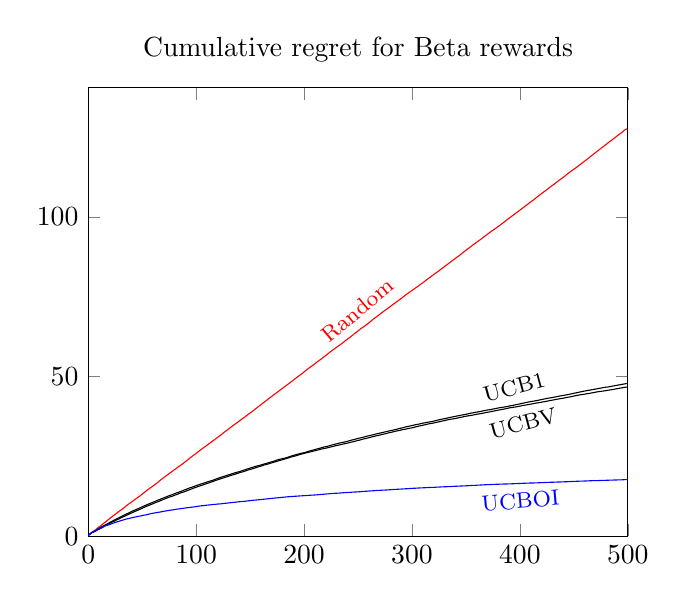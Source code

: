 %beta
	\begin{tikzpicture}
	\begin{axis}[
		title={Cumulative regret for Beta rewards},
		%xlabel={Total number of pulls},
		xmin=0, xmax=500,
		ymin=0, %ymax=20,
	%	ymajorgrids=true,
		grid style=dashed
	]
	\addplot[red] coordinates {
(0,0.28)(1,0.558)(2,0.797)(3,1.06)(4,1.325)(5,1.571)(6,1.805)(7,2.058)(8,2.342)(9,2.651)(10,2.87)(11,3.116)(12,3.384)(13,3.628)(14,3.932)(15,4.216)(16,4.464)(17,4.719)(18,5.01)(19,5.29)(20,5.551)(21,5.828)(22,6.075)(23,6.336)(24,6.593)(25,6.846)(26,7.12)(27,7.387)(28,7.637)(29,7.906)(30,8.141)(31,8.357)(32,8.618)(33,8.849)(34,9.137)(35,9.435)(36,9.709)(37,9.958)(38,10.199)(39,10.418)(40,10.662)(41,10.943)(42,11.189)(43,11.439)(44,11.685)(45,11.91)(46,12.163)(47,12.393)(48,12.621)(49,12.9)(50,13.157)(51,13.451)(52,13.696)(53,13.98)(54,14.227)(55,14.511)(56,14.748)(57,15.004)(58,15.245)(59,15.496)(60,15.719)(61,15.967)(62,16.226)(63,16.493)(64,16.726)(65,17.001)(66,17.296)(67,17.582)(68,17.858)(69,18.082)(70,18.37)(71,18.64)(72,18.875)(73,19.107)(74,19.347)(75,19.609)(76,19.855)(77,20.098)(78,20.351)(79,20.609)(80,20.849)(81,21.079)(82,21.352)(83,21.61)(84,21.836)(85,22.075)(86,22.312)(87,22.555)(88,22.804)(89,23.081)(90,23.349)(91,23.603)(92,23.881)(93,24.136)(94,24.429)(95,24.685)(96,24.949)(97,25.197)(98,25.465)(99,25.695)(100,25.962)(101,26.207)(102,26.475)(103,26.76)(104,27.029)(105,27.266)(106,27.508)(107,27.749)(108,27.99)(109,28.216)(110,28.462)(111,28.742)(112,29.001)(113,29.217)(114,29.485)(115,29.737)(116,30.005)(117,30.202)(118,30.471)(119,30.751)(120,31.006)(121,31.244)(122,31.501)(123,31.747)(124,32.015)(125,32.283)(126,32.557)(127,32.785)(128,33.067)(129,33.313)(130,33.599)(131,33.832)(132,34.099)(133,34.354)(134,34.632)(135,34.85)(136,35.09)(137,35.343)(138,35.581)(139,35.822)(140,36.084)(141,36.334)(142,36.588)(143,36.851)(144,37.063)(145,37.308)(146,37.587)(147,37.858)(148,38.113)(149,38.36)(150,38.604)(151,38.83)(152,39.09)(153,39.354)(154,39.62)(155,39.888)(156,40.151)(157,40.427)(158,40.678)(159,40.956)(160,41.215)(161,41.491)(162,41.72)(163,41.98)(164,42.244)(165,42.495)(166,42.753)(167,43.035)(168,43.276)(169,43.549)(170,43.804)(171,44.058)(172,44.301)(173,44.559)(174,44.815)(175,45.085)(176,45.315)(177,45.583)(178,45.859)(179,46.081)(180,46.331)(181,46.583)(182,46.842)(183,47.107)(184,47.344)(185,47.591)(186,47.846)(187,48.068)(188,48.369)(189,48.616)(190,48.886)(191,49.142)(192,49.397)(193,49.661)(194,49.929)(195,50.179)(196,50.418)(197,50.681)(198,50.922)(199,51.204)(200,51.465)(201,51.753)(202,52.009)(203,52.291)(204,52.533)(205,52.805)(206,53.054)(207,53.295)(208,53.529)(209,53.773)(210,54.023)(211,54.303)(212,54.562)(213,54.814)(214,55.068)(215,55.322)(216,55.548)(217,55.834)(218,56.07)(219,56.357)(220,56.595)(221,56.871)(222,57.14)(223,57.416)(224,57.688)(225,57.92)(226,58.192)(227,58.453)(228,58.673)(229,58.927)(230,59.181)(231,59.424)(232,59.659)(233,59.869)(234,60.116)(235,60.375)(236,60.631)(237,60.907)(238,61.185)(239,61.441)(240,61.682)(241,61.949)(242,62.182)(243,62.437)(244,62.729)(245,62.99)(246,63.294)(247,63.529)(248,63.803)(249,64.034)(250,64.301)(251,64.573)(252,64.856)(253,65.14)(254,65.333)(255,65.565)(256,65.807)(257,66.054)(258,66.292)(259,66.563)(260,66.828)(261,67.108)(262,67.386)(263,67.692)(264,67.975)(265,68.237)(266,68.459)(267,68.717)(268,68.98)(269,69.234)(270,69.5)(271,69.771)(272,70.019)(273,70.266)(274,70.521)(275,70.773)(276,70.995)(277,71.231)(278,71.495)(279,71.739)(280,71.996)(281,72.256)(282,72.517)(283,72.754)(284,72.996)(285,73.275)(286,73.493)(287,73.728)(288,73.987)(289,74.254)(290,74.501)(291,74.751)(292,75.024)(293,75.284)(294,75.568)(295,75.817)(296,76.049)(297,76.295)(298,76.5)(299,76.755)(300,76.986)(301,77.207)(302,77.471)(303,77.713)(304,77.938)(305,78.191)(306,78.417)(307,78.668)(308,78.927)(309,79.18)(310,79.416)(311,79.669)(312,79.937)(313,80.206)(314,80.453)(315,80.692)(316,80.941)(317,81.198)(318,81.455)(319,81.693)(320,81.938)(321,82.204)(322,82.447)(323,82.671)(324,82.915)(325,83.151)(326,83.43)(327,83.689)(328,83.945)(329,84.175)(330,84.454)(331,84.717)(332,84.972)(333,85.22)(334,85.476)(335,85.745)(336,86.01)(337,86.253)(338,86.499)(339,86.752)(340,87.011)(341,87.253)(342,87.515)(343,87.74)(344,87.975)(345,88.248)(346,88.529)(347,88.818)(348,89.072)(349,89.324)(350,89.582)(351,89.855)(352,90.118)(353,90.354)(354,90.613)(355,90.876)(356,91.169)(357,91.409)(358,91.616)(359,91.88)(360,92.112)(361,92.378)(362,92.64)(363,92.855)(364,93.082)(365,93.359)(366,93.618)(367,93.88)(368,94.143)(369,94.381)(370,94.633)(371,94.891)(372,95.142)(373,95.405)(374,95.635)(375,95.85)(376,96.105)(377,96.346)(378,96.579)(379,96.8)(380,97.052)(381,97.311)(382,97.556)(383,97.828)(384,98.079)(385,98.328)(386,98.591)(387,98.859)(388,99.126)(389,99.402)(390,99.644)(391,99.904)(392,100.132)(393,100.415)(394,100.661)(395,100.9)(396,101.158)(397,101.399)(398,101.677)(399,101.92)(400,102.164)(401,102.437)(402,102.696)(403,102.939)(404,103.174)(405,103.447)(406,103.731)(407,103.968)(408,104.215)(409,104.486)(410,104.749)(411,104.991)(412,105.225)(413,105.462)(414,105.755)(415,106.032)(416,106.304)(417,106.547)(418,106.826)(419,107.086)(420,107.333)(421,107.607)(422,107.861)(423,108.104)(424,108.342)(425,108.575)(426,108.856)(427,109.14)(428,109.392)(429,109.645)(430,109.875)(431,110.137)(432,110.372)(433,110.645)(434,110.918)(435,111.163)(436,111.423)(437,111.678)(438,111.918)(439,112.139)(440,112.394)(441,112.667)(442,112.923)(443,113.212)(444,113.49)(445,113.769)(446,114.01)(447,114.288)(448,114.504)(449,114.749)(450,114.991)(451,115.241)(452,115.476)(453,115.737)(454,115.977)(455,116.239)(456,116.494)(457,116.773)(458,117.009)(459,117.283)(460,117.528)(461,117.793)(462,118.047)(463,118.295)(464,118.571)(465,118.857)(466,119.14)(467,119.386)(468,119.65)(469,119.925)(470,120.179)(471,120.447)(472,120.712)(473,120.992)(474,121.247)(475,121.476)(476,121.756)(477,122.031)(478,122.28)(479,122.552)(480,122.806)(481,123.091)(482,123.336)(483,123.6)(484,123.837)(485,124.098)(486,124.348)(487,124.619)(488,124.868)(489,125.116)(490,125.401)(491,125.66)(492,125.915)(493,126.145)(494,126.412)(495,126.665)(496,126.961)(497,127.242)(498,127.458)(499,127.706)
		}node[pos=0.52](endofplotsquare){} ;
		\node [red,above,rotate=40] at (endofplotsquare) {\footnotesize Random};
	\addplot[black] coordinates {
(0,0.227)(1,0.485)(2,0.743)(3,1.023)(4,1.279)(5,1.339)(6,1.532)(7,1.75)(8,2.029)(9,2.276)(10,2.491)(11,2.695)(12,2.862)(13,3.017)(14,3.21)(15,3.394)(16,3.566)(17,3.738)(18,3.96)(19,4.123)(20,4.302)(21,4.478)(22,4.644)(23,4.85)(24,5.027)(25,5.216)(26,5.388)(27,5.552)(28,5.726)(29,5.883)(30,6.051)(31,6.226)(32,6.4)(33,6.559)(34,6.718)(35,6.884)(36,7.052)(37,7.175)(38,7.362)(39,7.542)(40,7.69)(41,7.879)(42,8.029)(43,8.155)(44,8.3)(45,8.447)(46,8.566)(47,8.724)(48,8.887)(49,9.056)(50,9.197)(51,9.359)(52,9.499)(53,9.621)(54,9.789)(55,9.956)(56,10.083)(57,10.224)(58,10.364)(59,10.495)(60,10.643)(61,10.765)(62,10.922)(63,11.066)(64,11.208)(65,11.351)(66,11.48)(67,11.603)(68,11.752)(69,11.861)(70,12.004)(71,12.171)(72,12.277)(73,12.418)(74,12.56)(75,12.682)(76,12.815)(77,12.914)(78,13.026)(79,13.195)(80,13.335)(81,13.455)(82,13.579)(83,13.699)(84,13.796)(85,13.937)(86,14.057)(87,14.176)(88,14.345)(89,14.475)(90,14.598)(91,14.718)(92,14.854)(93,14.977)(94,15.147)(95,15.221)(96,15.336)(97,15.479)(98,15.589)(99,15.707)(100,15.86)(101,15.95)(102,16.069)(103,16.18)(104,16.322)(105,16.405)(106,16.52)(107,16.63)(108,16.732)(109,16.842)(110,16.969)(111,17.083)(112,17.191)(113,17.284)(114,17.391)(115,17.49)(116,17.577)(117,17.73)(118,17.839)(119,17.984)(120,18.12)(121,18.222)(122,18.326)(123,18.444)(124,18.561)(125,18.694)(126,18.801)(127,18.891)(128,18.995)(129,19.107)(130,19.233)(131,19.323)(132,19.42)(133,19.541)(134,19.65)(135,19.755)(136,19.859)(137,19.949)(138,20.047)(139,20.149)(140,20.23)(141,20.326)(142,20.448)(143,20.574)(144,20.688)(145,20.787)(146,20.899)(147,21.027)(148,21.124)(149,21.209)(150,21.34)(151,21.449)(152,21.565)(153,21.638)(154,21.757)(155,21.871)(156,21.96)(157,22.051)(158,22.132)(159,22.213)(160,22.316)(161,22.412)(162,22.52)(163,22.624)(164,22.715)(165,22.795)(166,22.918)(167,23.016)(168,23.115)(169,23.214)(170,23.315)(171,23.402)(172,23.499)(173,23.608)(174,23.763)(175,23.866)(176,23.96)(177,24.067)(178,24.121)(179,24.207)(180,24.298)(181,24.366)(182,24.438)(183,24.52)(184,24.626)(185,24.75)(186,24.855)(187,24.999)(188,25.093)(189,25.198)(190,25.3)(191,25.398)(192,25.499)(193,25.595)(194,25.687)(195,25.774)(196,25.872)(197,25.945)(198,26.018)(199,26.078)(200,26.156)(201,26.253)(202,26.368)(203,26.48)(204,26.576)(205,26.686)(206,26.788)(207,26.873)(208,26.966)(209,27.037)(210,27.122)(211,27.24)(212,27.347)(213,27.413)(214,27.516)(215,27.595)(216,27.7)(217,27.791)(218,27.916)(219,27.98)(220,28.043)(221,28.12)(222,28.205)(223,28.279)(224,28.392)(225,28.499)(226,28.591)(227,28.672)(228,28.787)(229,28.867)(230,28.933)(231,29.013)(232,29.111)(233,29.18)(234,29.271)(235,29.341)(236,29.41)(237,29.484)(238,29.554)(239,29.627)(240,29.71)(241,29.816)(242,29.912)(243,29.999)(244,30.116)(245,30.185)(246,30.27)(247,30.359)(248,30.437)(249,30.541)(250,30.625)(251,30.718)(252,30.791)(253,30.862)(254,30.95)(255,31.022)(256,31.129)(257,31.228)(258,31.327)(259,31.405)(260,31.458)(261,31.544)(262,31.62)(263,31.704)(264,31.777)(265,31.858)(266,31.95)(267,32.048)(268,32.118)(269,32.196)(270,32.289)(271,32.37)(272,32.425)(273,32.507)(274,32.588)(275,32.677)(276,32.766)(277,32.826)(278,32.921)(279,33.005)(280,33.08)(281,33.138)(282,33.217)(283,33.29)(284,33.36)(285,33.444)(286,33.53)(287,33.629)(288,33.724)(289,33.801)(290,33.869)(291,33.925)(292,34.027)(293,34.137)(294,34.211)(295,34.306)(296,34.374)(297,34.435)(298,34.518)(299,34.594)(300,34.675)(301,34.752)(302,34.833)(303,34.902)(304,34.974)(305,35.038)(306,35.1)(307,35.165)(308,35.262)(309,35.353)(310,35.408)(311,35.475)(312,35.524)(313,35.593)(314,35.671)(315,35.733)(316,35.78)(317,35.835)(318,35.892)(319,35.966)(320,36.052)(321,36.132)(322,36.217)(323,36.31)(324,36.395)(325,36.464)(326,36.546)(327,36.612)(328,36.687)(329,36.757)(330,36.823)(331,36.897)(332,36.976)(333,37.046)(334,37.119)(335,37.19)(336,37.271)(337,37.337)(338,37.415)(339,37.473)(340,37.537)(341,37.616)(342,37.686)(343,37.745)(344,37.803)(345,37.879)(346,37.957)(347,38.003)(348,38.052)(349,38.136)(350,38.187)(351,38.272)(352,38.347)(353,38.434)(354,38.506)(355,38.581)(356,38.623)(357,38.683)(358,38.758)(359,38.833)(360,38.88)(361,38.926)(362,39.002)(363,39.066)(364,39.133)(365,39.208)(366,39.27)(367,39.347)(368,39.404)(369,39.486)(370,39.548)(371,39.586)(372,39.635)(373,39.688)(374,39.749)(375,39.838)(376,39.897)(377,39.963)(378,40.03)(379,40.109)(380,40.183)(381,40.246)(382,40.302)(383,40.34)(384,40.389)(385,40.459)(386,40.512)(387,40.576)(388,40.627)(389,40.694)(390,40.77)(391,40.831)(392,40.923)(393,40.97)(394,41.026)(395,41.105)(396,41.187)(397,41.246)(398,41.326)(399,41.374)(400,41.459)(401,41.545)(402,41.623)(403,41.68)(404,41.755)(405,41.85)(406,41.93)(407,41.984)(408,42.051)(409,42.109)(410,42.168)(411,42.239)(412,42.295)(413,42.338)(414,42.392)(415,42.466)(416,42.527)(417,42.596)(418,42.68)(419,42.749)(420,42.819)(421,42.891)(422,42.954)(423,43.027)(424,43.103)(425,43.166)(426,43.219)(427,43.28)(428,43.335)(429,43.39)(430,43.451)(431,43.517)(432,43.578)(433,43.649)(434,43.73)(435,43.772)(436,43.855)(437,43.932)(438,43.986)(439,44.044)(440,44.101)(441,44.158)(442,44.207)(443,44.275)(444,44.35)(445,44.42)(446,44.473)(447,44.549)(448,44.626)(449,44.687)(450,44.783)(451,44.855)(452,44.917)(453,44.983)(454,45.053)(455,45.142)(456,45.212)(457,45.276)(458,45.329)(459,45.429)(460,45.479)(461,45.55)(462,45.612)(463,45.675)(464,45.725)(465,45.778)(466,45.849)(467,45.92)(468,45.98)(469,46.042)(470,46.103)(471,46.168)(472,46.217)(473,46.289)(474,46.348)(475,46.404)(476,46.486)(477,46.566)(478,46.61)(479,46.658)(480,46.702)(481,46.734)(482,46.779)(483,46.845)(484,46.901)(485,46.973)(486,47.049)(487,47.095)(488,47.161)(489,47.241)(490,47.291)(491,47.355)(492,47.42)(493,47.474)(494,47.538)(495,47.593)(496,47.668)(497,47.719)(498,47.772)(499,47.835)
		}node[pos=0.8](endofplotsquare){} ;
		\node [black,above,rotate=15] at (endofplotsquare) {\footnotesize UCB1};
	\addplot[black] coordinates {
(0,0.243)(1,0.492)(2,0.748)(3,1.033)(4,1.303)(5,1.388)(6,1.537)(7,1.704)(8,1.829)(9,2.046)(10,2.187)(11,2.352)(12,2.535)(13,2.718)(14,2.924)(15,3.14)(16,3.357)(17,3.507)(18,3.697)(19,3.882)(20,4.045)(21,4.235)(22,4.402)(23,4.539)(24,4.688)(25,4.864)(26,5.044)(27,5.21)(28,5.33)(29,5.499)(30,5.695)(31,5.84)(32,6.005)(33,6.192)(34,6.317)(35,6.464)(36,6.629)(37,6.78)(38,6.924)(39,7.087)(40,7.258)(41,7.398)(42,7.555)(43,7.715)(44,7.861)(45,8.007)(46,8.133)(47,8.292)(48,8.437)(49,8.613)(50,8.767)(51,8.922)(52,9.071)(53,9.211)(54,9.365)(55,9.486)(56,9.621)(57,9.77)(58,9.895)(59,10.03)(60,10.175)(61,10.335)(62,10.473)(63,10.604)(64,10.726)(65,10.861)(66,11.001)(67,11.142)(68,11.276)(69,11.407)(70,11.555)(71,11.687)(72,11.822)(73,11.978)(74,12.093)(75,12.222)(76,12.334)(77,12.441)(78,12.547)(79,12.679)(80,12.813)(81,12.927)(82,13.076)(83,13.185)(84,13.323)(85,13.489)(86,13.622)(87,13.714)(88,13.817)(89,13.922)(90,14.051)(91,14.193)(92,14.312)(93,14.442)(94,14.579)(95,14.707)(96,14.833)(97,14.973)(98,15.105)(99,15.229)(100,15.335)(101,15.465)(102,15.597)(103,15.709)(104,15.819)(105,15.934)(106,16.043)(107,16.149)(108,16.266)(109,16.401)(110,16.512)(111,16.613)(112,16.733)(113,16.849)(114,16.977)(115,17.075)(116,17.198)(117,17.333)(118,17.458)(119,17.577)(120,17.68)(121,17.788)(122,17.913)(123,18.024)(124,18.13)(125,18.238)(126,18.352)(127,18.468)(128,18.569)(129,18.679)(130,18.775)(131,18.907)(132,19.024)(133,19.118)(134,19.204)(135,19.302)(136,19.405)(137,19.552)(138,19.627)(139,19.746)(140,19.87)(141,19.992)(142,20.069)(143,20.164)(144,20.271)(145,20.376)(146,20.478)(147,20.605)(148,20.715)(149,20.828)(150,20.927)(151,21.008)(152,21.128)(153,21.205)(154,21.318)(155,21.447)(156,21.563)(157,21.663)(158,21.776)(159,21.871)(160,21.962)(161,22.06)(162,22.197)(163,22.302)(164,22.4)(165,22.487)(166,22.573)(167,22.662)(168,22.763)(169,22.869)(170,22.958)(171,23.066)(172,23.184)(173,23.278)(174,23.368)(175,23.47)(176,23.604)(177,23.679)(178,23.777)(179,23.887)(180,23.965)(181,24.062)(182,24.17)(183,24.29)(184,24.39)(185,24.486)(186,24.587)(187,24.697)(188,24.815)(189,24.917)(190,24.974)(191,25.076)(192,25.162)(193,25.254)(194,25.364)(195,25.474)(196,25.584)(197,25.681)(198,25.763)(199,25.852)(200,25.94)(201,26.027)(202,26.126)(203,26.193)(204,26.27)(205,26.345)(206,26.439)(207,26.526)(208,26.614)(209,26.684)(210,26.773)(211,26.871)(212,26.961)(213,27.022)(214,27.125)(215,27.215)(216,27.304)(217,27.366)(218,27.429)(219,27.504)(220,27.559)(221,27.643)(222,27.733)(223,27.82)(224,27.901)(225,27.989)(226,28.043)(227,28.142)(228,28.244)(229,28.329)(230,28.4)(231,28.471)(232,28.522)(233,28.615)(234,28.684)(235,28.762)(236,28.869)(237,28.938)(238,29.005)(239,29.079)(240,29.153)(241,29.222)(242,29.318)(243,29.409)(244,29.48)(245,29.558)(246,29.648)(247,29.736)(248,29.829)(249,29.918)(250,30.017)(251,30.074)(252,30.163)(253,30.258)(254,30.367)(255,30.461)(256,30.534)(257,30.604)(258,30.7)(259,30.777)(260,30.869)(261,30.947)(262,31.031)(263,31.142)(264,31.215)(265,31.288)(266,31.379)(267,31.461)(268,31.527)(269,31.607)(270,31.684)(271,31.758)(272,31.842)(273,31.916)(274,32.009)(275,32.077)(276,32.162)(277,32.261)(278,32.355)(279,32.438)(280,32.505)(281,32.585)(282,32.652)(283,32.742)(284,32.824)(285,32.912)(286,32.983)(287,33.051)(288,33.118)(289,33.18)(290,33.269)(291,33.356)(292,33.415)(293,33.476)(294,33.545)(295,33.607)(296,33.688)(297,33.759)(298,33.84)(299,33.891)(300,33.943)(301,34.034)(302,34.125)(303,34.214)(304,34.299)(305,34.39)(306,34.469)(307,34.557)(308,34.621)(309,34.691)(310,34.767)(311,34.853)(312,34.916)(313,34.978)(314,35.069)(315,35.154)(316,35.231)(317,35.287)(318,35.345)(319,35.404)(320,35.468)(321,35.551)(322,35.618)(323,35.689)(324,35.759)(325,35.841)(326,35.925)(327,36.008)(328,36.088)(329,36.155)(330,36.233)(331,36.303)(332,36.397)(333,36.46)(334,36.52)(335,36.596)(336,36.657)(337,36.711)(338,36.766)(339,36.819)(340,36.867)(341,36.945)(342,37.022)(343,37.093)(344,37.183)(345,37.245)(346,37.299)(347,37.371)(348,37.446)(349,37.51)(350,37.587)(351,37.647)(352,37.723)(353,37.765)(354,37.812)(355,37.87)(356,37.922)(357,38.001)(358,38.067)(359,38.147)(360,38.213)(361,38.263)(362,38.322)(363,38.375)(364,38.428)(365,38.486)(366,38.554)(367,38.623)(368,38.696)(369,38.781)(370,38.826)(371,38.883)(372,38.949)(373,39.019)(374,39.095)(375,39.161)(376,39.225)(377,39.302)(378,39.361)(379,39.44)(380,39.505)(381,39.566)(382,39.63)(383,39.686)(384,39.753)(385,39.816)(386,39.888)(387,39.966)(388,40.046)(389,40.107)(390,40.186)(391,40.251)(392,40.289)(393,40.342)(394,40.398)(395,40.448)(396,40.503)(397,40.561)(398,40.621)(399,40.684)(400,40.751)(401,40.826)(402,40.911)(403,40.982)(404,41.029)(405,41.074)(406,41.134)(407,41.2)(408,41.254)(409,41.312)(410,41.379)(411,41.443)(412,41.498)(413,41.565)(414,41.633)(415,41.711)(416,41.76)(417,41.811)(418,41.859)(419,41.925)(420,41.981)(421,42.057)(422,42.109)(423,42.162)(424,42.226)(425,42.297)(426,42.372)(427,42.455)(428,42.503)(429,42.546)(430,42.631)(431,42.69)(432,42.758)(433,42.824)(434,42.886)(435,42.95)(436,43.01)(437,43.079)(438,43.134)(439,43.19)(440,43.224)(441,43.31)(442,43.376)(443,43.436)(444,43.505)(445,43.584)(446,43.634)(447,43.692)(448,43.758)(449,43.83)(450,43.928)(451,43.994)(452,44.051)(453,44.126)(454,44.19)(455,44.256)(456,44.309)(457,44.364)(458,44.401)(459,44.446)(460,44.518)(461,44.571)(462,44.642)(463,44.691)(464,44.733)(465,44.786)(466,44.86)(467,44.917)(468,44.985)(469,45.051)(470,45.122)(471,45.182)(472,45.247)(473,45.295)(474,45.333)(475,45.384)(476,45.43)(477,45.469)(478,45.524)(479,45.572)(480,45.619)(481,45.692)(482,45.758)(483,45.812)(484,45.856)(485,45.911)(486,45.973)(487,46.026)(488,46.089)(489,46.164)(490,46.222)(491,46.277)(492,46.348)(493,46.396)(494,46.449)(495,46.509)(496,46.579)(497,46.647)(498,46.688)(499,46.748)
		}node[pos=0.8](endofplotsquare){} ;
		\node [black,below,rotate=15] at (endofplotsquare) {\footnotesize UCBV};
	\addplot[blue] coordinates {
(0,0.277)(1,0.544)(2,0.787)(3,1.042)(4,1.276)(5,1.345)(6,1.484)(7,1.657)(8,1.876)(9,2.168)(10,2.32)(11,2.435)(12,2.602)(13,2.745)(14,2.909)(15,3.07)(16,3.245)(17,3.369)(18,3.457)(19,3.566)(20,3.685)(21,3.813)(22,3.928)(23,4.066)(24,4.191)(25,4.323)(26,4.408)(27,4.514)(28,4.596)(29,4.71)(30,4.83)(31,4.926)(32,5.034)(33,5.144)(34,5.239)(35,5.34)(36,5.417)(37,5.5)(38,5.569)(39,5.653)(40,5.734)(41,5.817)(42,5.9)(43,5.973)(44,6.046)(45,6.117)(46,6.188)(47,6.255)(48,6.307)(49,6.387)(50,6.46)(51,6.535)(52,6.592)(53,6.671)(54,6.717)(55,6.786)(56,6.888)(57,6.977)(58,7.061)(59,7.124)(60,7.189)(61,7.258)(62,7.31)(63,7.366)(64,7.423)(65,7.486)(66,7.548)(67,7.594)(68,7.666)(69,7.749)(70,7.799)(71,7.863)(72,7.913)(73,7.977)(74,8.022)(75,8.085)(76,8.129)(77,8.195)(78,8.243)(79,8.288)(80,8.338)(81,8.416)(82,8.471)(83,8.501)(84,8.544)(85,8.595)(86,8.647)(87,8.683)(88,8.725)(89,8.777)(90,8.837)(91,8.888)(92,8.923)(93,8.968)(94,9.003)(95,9.058)(96,9.101)(97,9.138)(98,9.183)(99,9.215)(100,9.283)(101,9.332)(102,9.389)(103,9.439)(104,9.493)(105,9.534)(106,9.555)(107,9.594)(108,9.633)(109,9.683)(110,9.714)(111,9.748)(112,9.796)(113,9.832)(114,9.87)(115,9.902)(116,9.927)(117,9.967)(118,9.991)(119,10.035)(120,10.07)(121,10.094)(122,10.113)(123,10.144)(124,10.195)(125,10.246)(126,10.275)(127,10.308)(128,10.343)(129,10.386)(130,10.416)(131,10.457)(132,10.504)(133,10.54)(134,10.58)(135,10.603)(136,10.635)(137,10.682)(138,10.729)(139,10.763)(140,10.796)(141,10.824)(142,10.851)(143,10.886)(144,10.909)(145,10.94)(146,10.974)(147,11.017)(148,11.073)(149,11.107)(150,11.134)(151,11.189)(152,11.221)(153,11.258)(154,11.299)(155,11.324)(156,11.352)(157,11.385)(158,11.419)(159,11.457)(160,11.489)(161,11.539)(162,11.568)(163,11.596)(164,11.633)(165,11.666)(166,11.709)(167,11.745)(168,11.783)(169,11.816)(170,11.85)(171,11.89)(172,11.918)(173,11.956)(174,11.989)(175,12.015)(176,12.051)(177,12.084)(178,12.12)(179,12.157)(180,12.186)(181,12.22)(182,12.252)(183,12.285)(184,12.315)(185,12.349)(186,12.378)(187,12.395)(188,12.42)(189,12.448)(190,12.473)(191,12.502)(192,12.516)(193,12.535)(194,12.562)(195,12.596)(196,12.616)(197,12.637)(198,12.654)(199,12.681)(200,12.705)(201,12.72)(202,12.748)(203,12.767)(204,12.783)(205,12.818)(206,12.836)(207,12.864)(208,12.885)(209,12.895)(210,12.916)(211,12.942)(212,12.965)(213,13.002)(214,13.027)(215,13.051)(216,13.079)(217,13.115)(218,13.141)(219,13.174)(220,13.204)(221,13.235)(222,13.262)(223,13.284)(224,13.334)(225,13.354)(226,13.386)(227,13.407)(228,13.431)(229,13.445)(230,13.468)(231,13.478)(232,13.498)(233,13.521)(234,13.552)(235,13.582)(236,13.606)(237,13.633)(238,13.645)(239,13.663)(240,13.693)(241,13.714)(242,13.728)(243,13.745)(244,13.782)(245,13.8)(246,13.827)(247,13.84)(248,13.856)(249,13.873)(250,13.894)(251,13.928)(252,13.944)(253,13.988)(254,14.01)(255,14.034)(256,14.05)(257,14.072)(258,14.086)(259,14.122)(260,14.142)(261,14.167)(262,14.202)(263,14.218)(264,14.241)(265,14.257)(266,14.277)(267,14.304)(268,14.322)(269,14.34)(270,14.366)(271,14.396)(272,14.411)(273,14.422)(274,14.436)(275,14.455)(276,14.482)(277,14.499)(278,14.523)(279,14.539)(280,14.56)(281,14.587)(282,14.616)(283,14.631)(284,14.646)(285,14.669)(286,14.697)(287,14.71)(288,14.731)(289,14.75)(290,14.775)(291,14.797)(292,14.826)(293,14.844)(294,14.856)(295,14.871)(296,14.889)(297,14.911)(298,14.945)(299,14.967)(300,14.986)(301,15.012)(302,15.022)(303,15.033)(304,15.055)(305,15.077)(306,15.096)(307,15.115)(308,15.136)(309,15.151)(310,15.158)(311,15.177)(312,15.184)(313,15.216)(314,15.228)(315,15.248)(316,15.261)(317,15.275)(318,15.286)(319,15.299)(320,15.308)(321,15.325)(322,15.347)(323,15.363)(324,15.384)(325,15.396)(326,15.421)(327,15.435)(328,15.451)(329,15.463)(330,15.487)(331,15.495)(332,15.504)(333,15.52)(334,15.542)(335,15.552)(336,15.567)(337,15.587)(338,15.61)(339,15.632)(340,15.645)(341,15.657)(342,15.672)(343,15.683)(344,15.704)(345,15.716)(346,15.726)(347,15.75)(348,15.764)(349,15.778)(350,15.792)(351,15.806)(352,15.822)(353,15.842)(354,15.867)(355,15.894)(356,15.903)(357,15.913)(358,15.927)(359,15.947)(360,15.969)(361,15.996)(362,16.004)(363,16.023)(364,16.037)(365,16.062)(366,16.077)(367,16.101)(368,16.131)(369,16.142)(370,16.153)(371,16.16)(372,16.18)(373,16.197)(374,16.216)(375,16.226)(376,16.232)(377,16.246)(378,16.261)(379,16.276)(380,16.285)(381,16.297)(382,16.304)(383,16.319)(384,16.336)(385,16.346)(386,16.352)(387,16.364)(388,16.368)(389,16.376)(390,16.388)(391,16.401)(392,16.414)(393,16.43)(394,16.445)(395,16.464)(396,16.47)(397,16.487)(398,16.5)(399,16.514)(400,16.523)(401,16.545)(402,16.567)(403,16.577)(404,16.595)(405,16.604)(406,16.619)(407,16.628)(408,16.646)(409,16.659)(410,16.666)(411,16.67)(412,16.677)(413,16.682)(414,16.698)(415,16.704)(416,16.715)(417,16.733)(418,16.753)(419,16.767)(420,16.783)(421,16.798)(422,16.81)(423,16.819)(424,16.832)(425,16.851)(426,16.874)(427,16.882)(428,16.887)(429,16.897)(430,16.91)(431,16.918)(432,16.925)(433,16.947)(434,16.96)(435,16.973)(436,16.983)(437,16.987)(438,17.0)(439,17.01)(440,17.027)(441,17.044)(442,17.058)(443,17.07)(444,17.078)(445,17.089)(446,17.106)(447,17.122)(448,17.144)(449,17.157)(450,17.174)(451,17.182)(452,17.199)(453,17.216)(454,17.23)(455,17.238)(456,17.246)(457,17.257)(458,17.27)(459,17.277)(460,17.298)(461,17.305)(462,17.319)(463,17.333)(464,17.347)(465,17.369)(466,17.377)(467,17.394)(468,17.402)(469,17.407)(470,17.421)(471,17.428)(472,17.433)(473,17.435)(474,17.442)(475,17.459)(476,17.477)(477,17.489)(478,17.497)(479,17.51)(480,17.517)(481,17.534)(482,17.542)(483,17.556)(484,17.571)(485,17.58)(486,17.59)(487,17.595)(488,17.61)(489,17.622)(490,17.627)(491,17.632)(492,17.652)(493,17.654)(494,17.661)(495,17.682)(496,17.701)(497,17.717)(498,17.734)(499,17.748)
		}node[pos=0.8](endofplotsquare){} ;
		\node [blue,below, rotate=5] at (endofplotsquare) {\footnotesize UCBOI};
	\end{axis}
	\end{tikzpicture}

